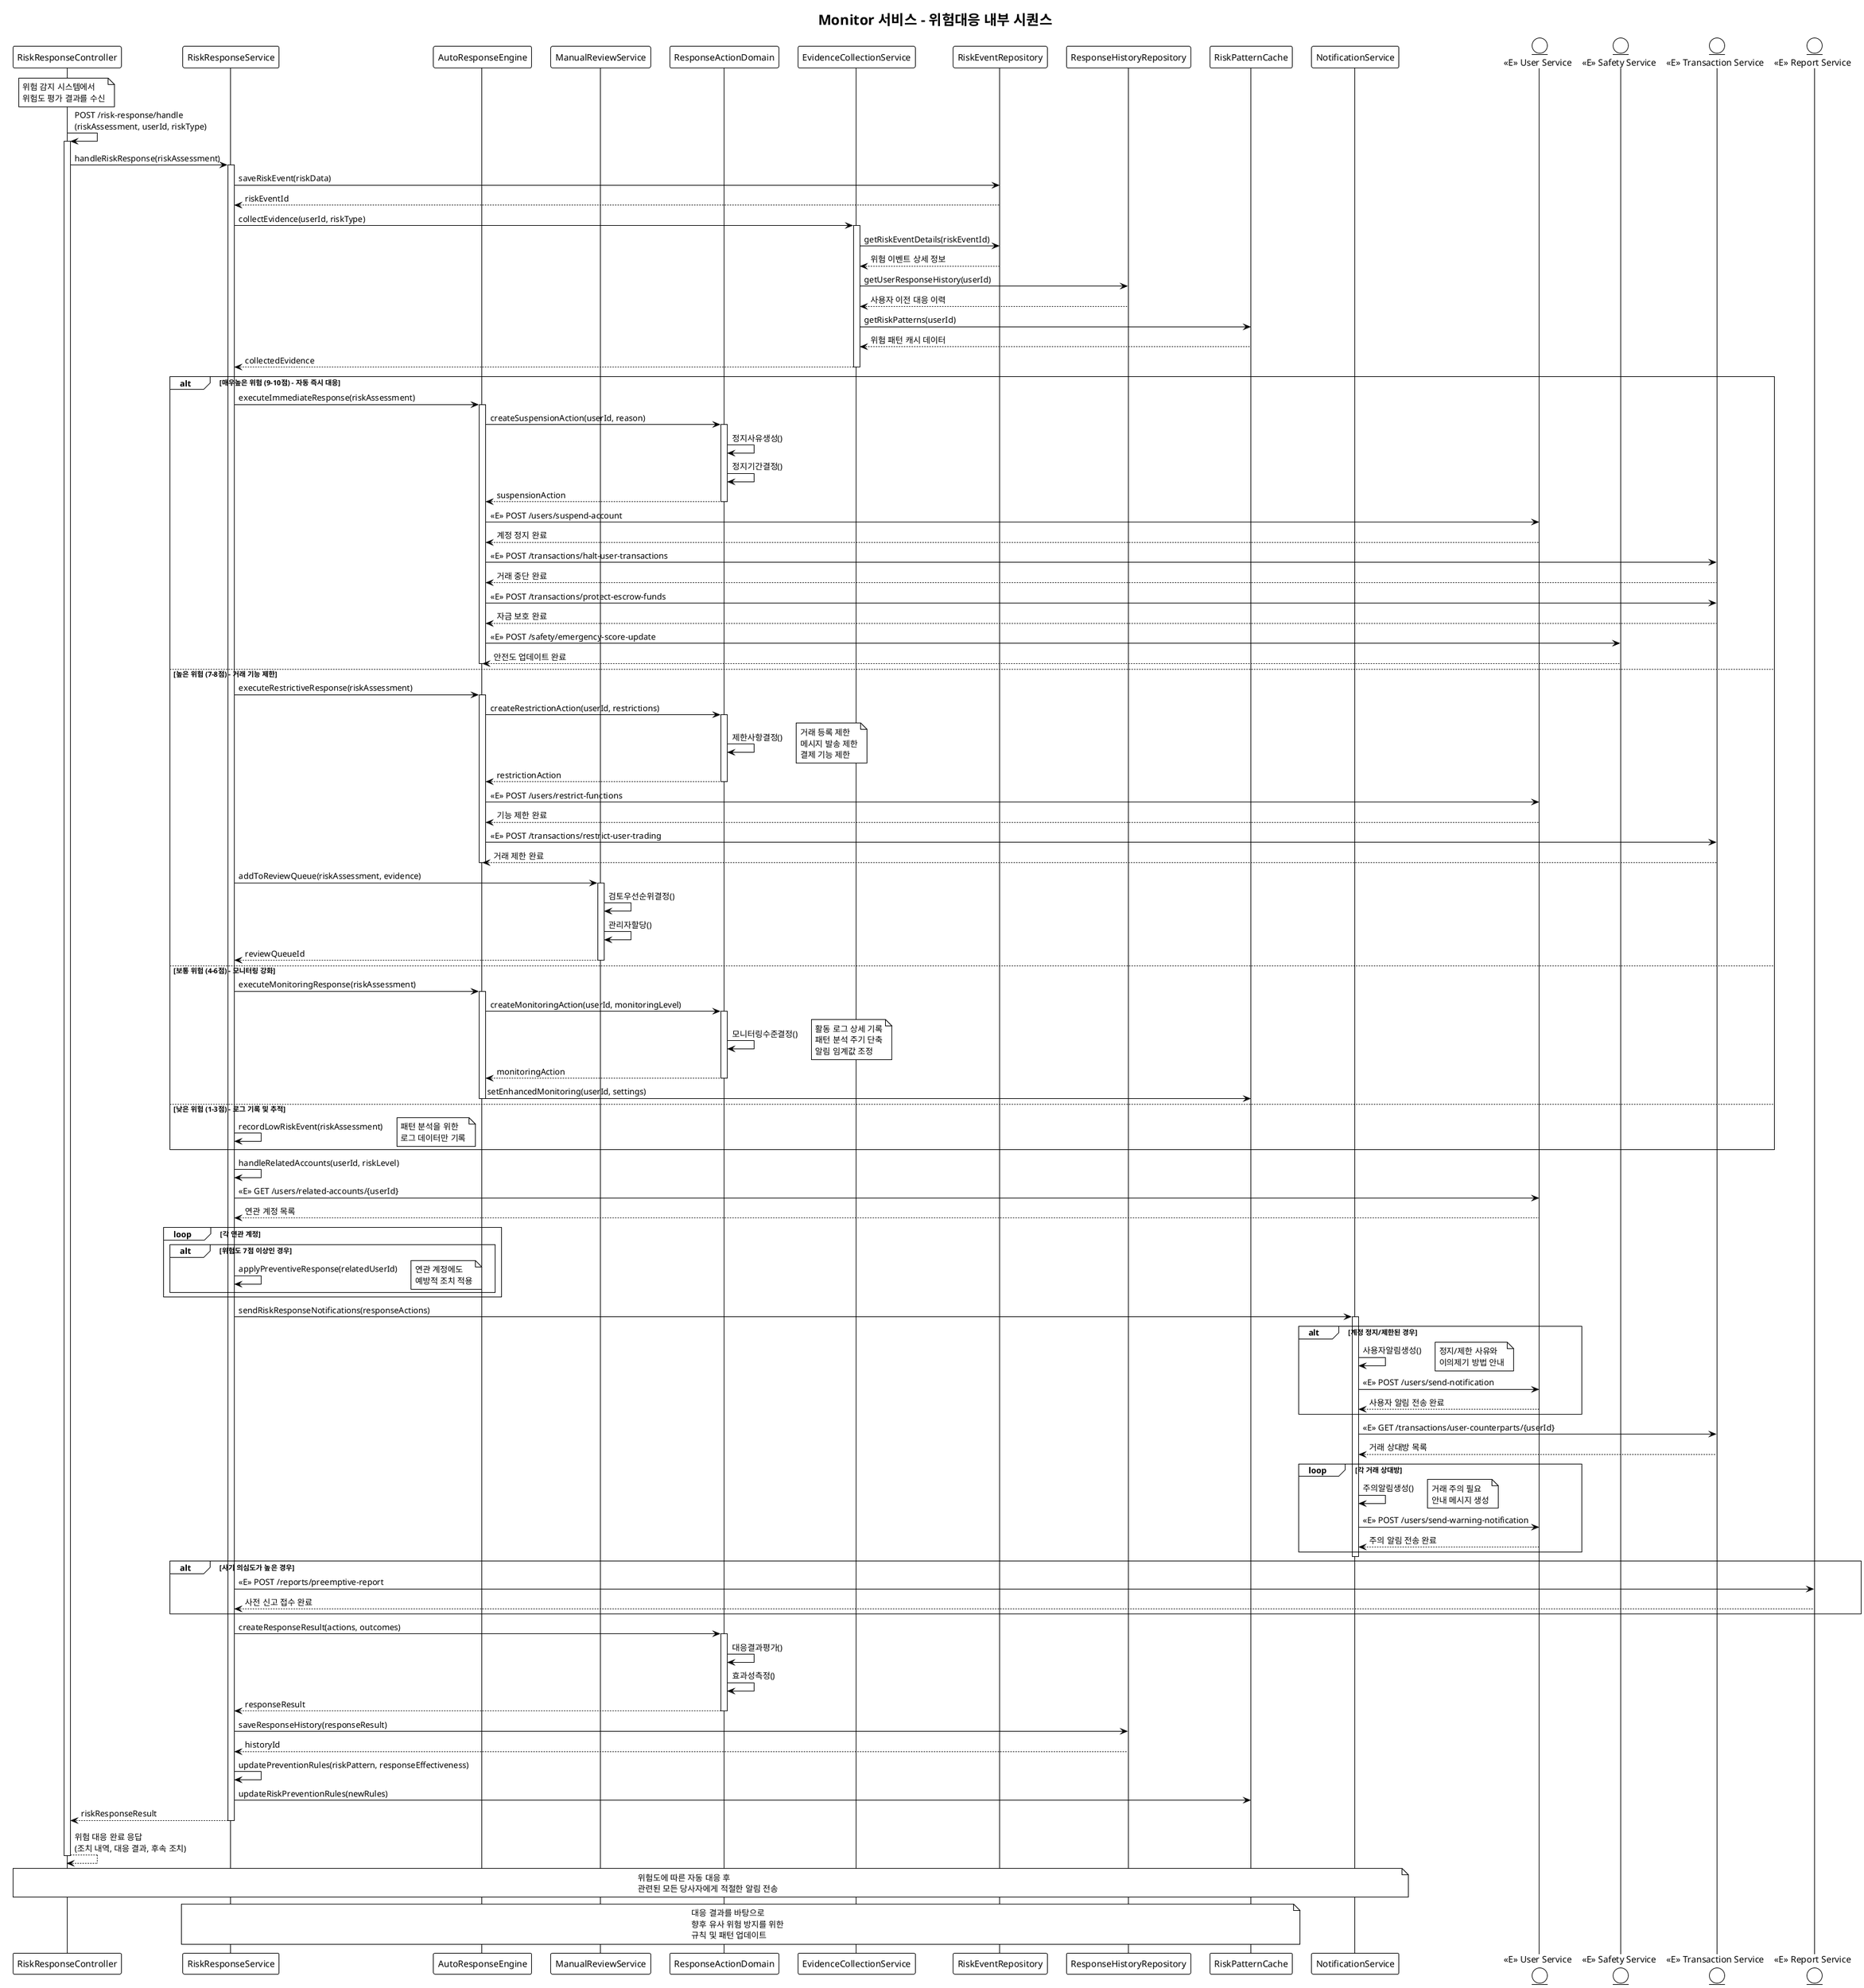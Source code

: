 @startuml
!theme mono

title Monitor 서비스 - 위험대응 내부 시퀀스

participant "RiskResponseController" as Controller
participant "RiskResponseService" as Service
participant "AutoResponseEngine" as AutoEngine
participant "ManualReviewService" as ManualService
participant "ResponseActionDomain" as Domain
participant "EvidenceCollectionService" as EvidenceService
participant "RiskEventRepository" as EventRepo
participant "ResponseHistoryRepository" as HistoryRepo
participant "RiskPatternCache" as Cache
participant "NotificationService" as NotifyService
entity "<<E>> User Service" as UserAPI
entity "<<E>> Safety Service" as SafetyAPI
entity "<<E>> Transaction Service" as TransactionAPI
entity "<<E>> Report Service" as ReportAPI

note over Controller : 위험 감지 시스템에서\n위험도 평가 결과를 수신

' 위험 대응 시작
Controller -> Controller : POST /risk-response/handle\n(riskAssessment, userId, riskType)
activate Controller

Controller -> Service : handleRiskResponse(riskAssessment)
activate Service

' 위험 이벤트 기록
Service -> EventRepo : saveRiskEvent(riskData)
EventRepo --> Service : riskEventId

' 증거 수집 서비스 호출
Service -> EvidenceService : collectEvidence(userId, riskType)
activate EvidenceService

EvidenceService -> EventRepo : getRiskEventDetails(riskEventId)
EventRepo --> EvidenceService : 위험 이벤트 상세 정보

EvidenceService -> HistoryRepo : getUserResponseHistory(userId)
HistoryRepo --> EvidenceService : 사용자 이전 대응 이력

EvidenceService -> Cache : getRiskPatterns(userId)
Cache --> EvidenceService : 위험 패턴 캐시 데이터

EvidenceService --> Service : collectedEvidence
deactivate EvidenceService

' 위험도에 따른 자동/수동 대응 결정
alt 매우높은 위험 (9-10점) - 자동 즉시 대응
    Service -> AutoEngine : executeImmediateResponse(riskAssessment)
    activate AutoEngine

    ' 계정 즉시 정지
    AutoEngine -> Domain : createSuspensionAction(userId, reason)
    activate Domain
    Domain -> Domain : 정지사유생성()
    Domain -> Domain : 정지기간결정()
    Domain --> AutoEngine : suspensionAction
    deactivate Domain

    AutoEngine -> UserAPI : <<E>> POST /users/suspend-account
    UserAPI --> AutoEngine : 계정 정지 완료

    ' 진행 중인 거래 중단
    AutoEngine -> TransactionAPI : <<E>> POST /transactions/halt-user-transactions
    TransactionAPI --> AutoEngine : 거래 중단 완료

    ' 자금 보호 조치
    AutoEngine -> TransactionAPI : <<E>> POST /transactions/protect-escrow-funds
    TransactionAPI --> AutoEngine : 자금 보호 완료

    ' Safety 서비스 안전도 업데이트
    AutoEngine -> SafetyAPI : <<E>> POST /safety/emergency-score-update
    SafetyAPI --> AutoEngine : 안전도 업데이트 완료

    deactivate AutoEngine

else 높은 위험 (7-8점) - 거래 기능 제한
    Service -> AutoEngine : executeRestrictiveResponse(riskAssessment)
    activate AutoEngine

    AutoEngine -> Domain : createRestrictionAction(userId, restrictions)
    activate Domain
    Domain -> Domain : 제한사항결정()
    note right : 거래 등록 제한\n메시지 발송 제한\n결제 기능 제한
    Domain --> AutoEngine : restrictionAction
    deactivate Domain

    AutoEngine -> UserAPI : <<E>> POST /users/restrict-functions
    UserAPI --> AutoEngine : 기능 제한 완료

    AutoEngine -> TransactionAPI : <<E>> POST /transactions/restrict-user-trading
    TransactionAPI --> AutoEngine : 거래 제한 완료

    deactivate AutoEngine

    ' 수동 검토 큐에 추가
    Service -> ManualService : addToReviewQueue(riskAssessment, evidence)
    activate ManualService
    ManualService -> ManualService : 검토우선순위결정()
    ManualService -> ManualService : 관리자할당()
    ManualService --> Service : reviewQueueId
    deactivate ManualService

else 보통 위험 (4-6점) - 모니터링 강화
    Service -> AutoEngine : executeMonitoringResponse(riskAssessment)
    activate AutoEngine

    AutoEngine -> Domain : createMonitoringAction(userId, monitoringLevel)
    activate Domain
    Domain -> Domain : 모니터링수준결정()
    note right : 활동 로그 상세 기록\n패턴 분석 주기 단축\n알림 임계값 조정
    Domain --> AutoEngine : monitoringAction
    deactivate Domain

    ' 캐시에 모니터링 설정 저장
    AutoEngine -> Cache : setEnhancedMonitoring(userId, settings)

    deactivate AutoEngine

else 낮은 위험 (1-3점) - 로그 기록 및 추적
    Service -> Service : recordLowRiskEvent(riskAssessment)
    note right : 패턴 분석을 위한\n로그 데이터만 기록
end

' 연관 계정 대응 조치
Service -> Service : handleRelatedAccounts(userId, riskLevel)

' 연관 계정 조회
Service -> UserAPI : <<E>> GET /users/related-accounts/{userId}
UserAPI --> Service : 연관 계정 목록

loop 각 연관 계정
    alt 위험도 7점 이상인 경우
        Service -> Service : applyPreventiveResponse(relatedUserId)
        note right : 연관 계정에도\n예방적 조치 적용
    end
end

' 사용자 및 거래 상대방 알림
Service -> NotifyService : sendRiskResponseNotifications(responseActions)
activate NotifyService

alt 계정 정지/제한된 경우
    NotifyService -> NotifyService : 사용자알림생성()
    note right : 정지/제한 사유와\n이의제기 방법 안내

    NotifyService -> UserAPI : <<E>> POST /users/send-notification
    UserAPI --> NotifyService : 사용자 알림 전송 완료
end

' 거래 상대방들에게 주의 알림
NotifyService -> TransactionAPI : <<E>> GET /transactions/user-counterparts/{userId}
TransactionAPI --> NotifyService : 거래 상대방 목록

loop 각 거래 상대방
    NotifyService -> NotifyService : 주의알림생성()
    note right : 거래 주의 필요\n안내 메시지 생성

    NotifyService -> UserAPI : <<E>> POST /users/send-warning-notification
    UserAPI --> NotifyService : 주의 알림 전송 완료
end

deactivate NotifyService

' 사전 신고 접수
alt 사기 의심도가 높은 경우
    Service -> ReportAPI : <<E>> POST /reports/preemptive-report
    ReportAPI --> Service : 사전 신고 접수 완료
end

' 대응 결과 기록
Service -> Domain : createResponseResult(actions, outcomes)
activate Domain
Domain -> Domain : 대응결과평가()
Domain -> Domain : 효과성측정()
Domain --> Service : responseResult
deactivate Domain

Service -> HistoryRepo : saveResponseHistory(responseResult)
HistoryRepo --> Service : historyId

' 재발 방지 규칙 업데이트
Service -> Service : updatePreventionRules(riskPattern, responseEffectiveness)
Service -> Cache : updateRiskPreventionRules(newRules)

Service --> Controller : riskResponseResult
deactivate Service

Controller --> Controller : 위험 대응 완료 응답\n(조치 내역, 대응 결과, 후속 조치)
deactivate Controller

note over Controller, NotifyService : 위험도에 따른 자동 대응 후\n관련된 모든 당사자에게 적절한 알림 전송

note over Service, Cache : 대응 결과를 바탕으로\n향후 유사 위험 방지를 위한\n규칙 및 패턴 업데이트

@enduml